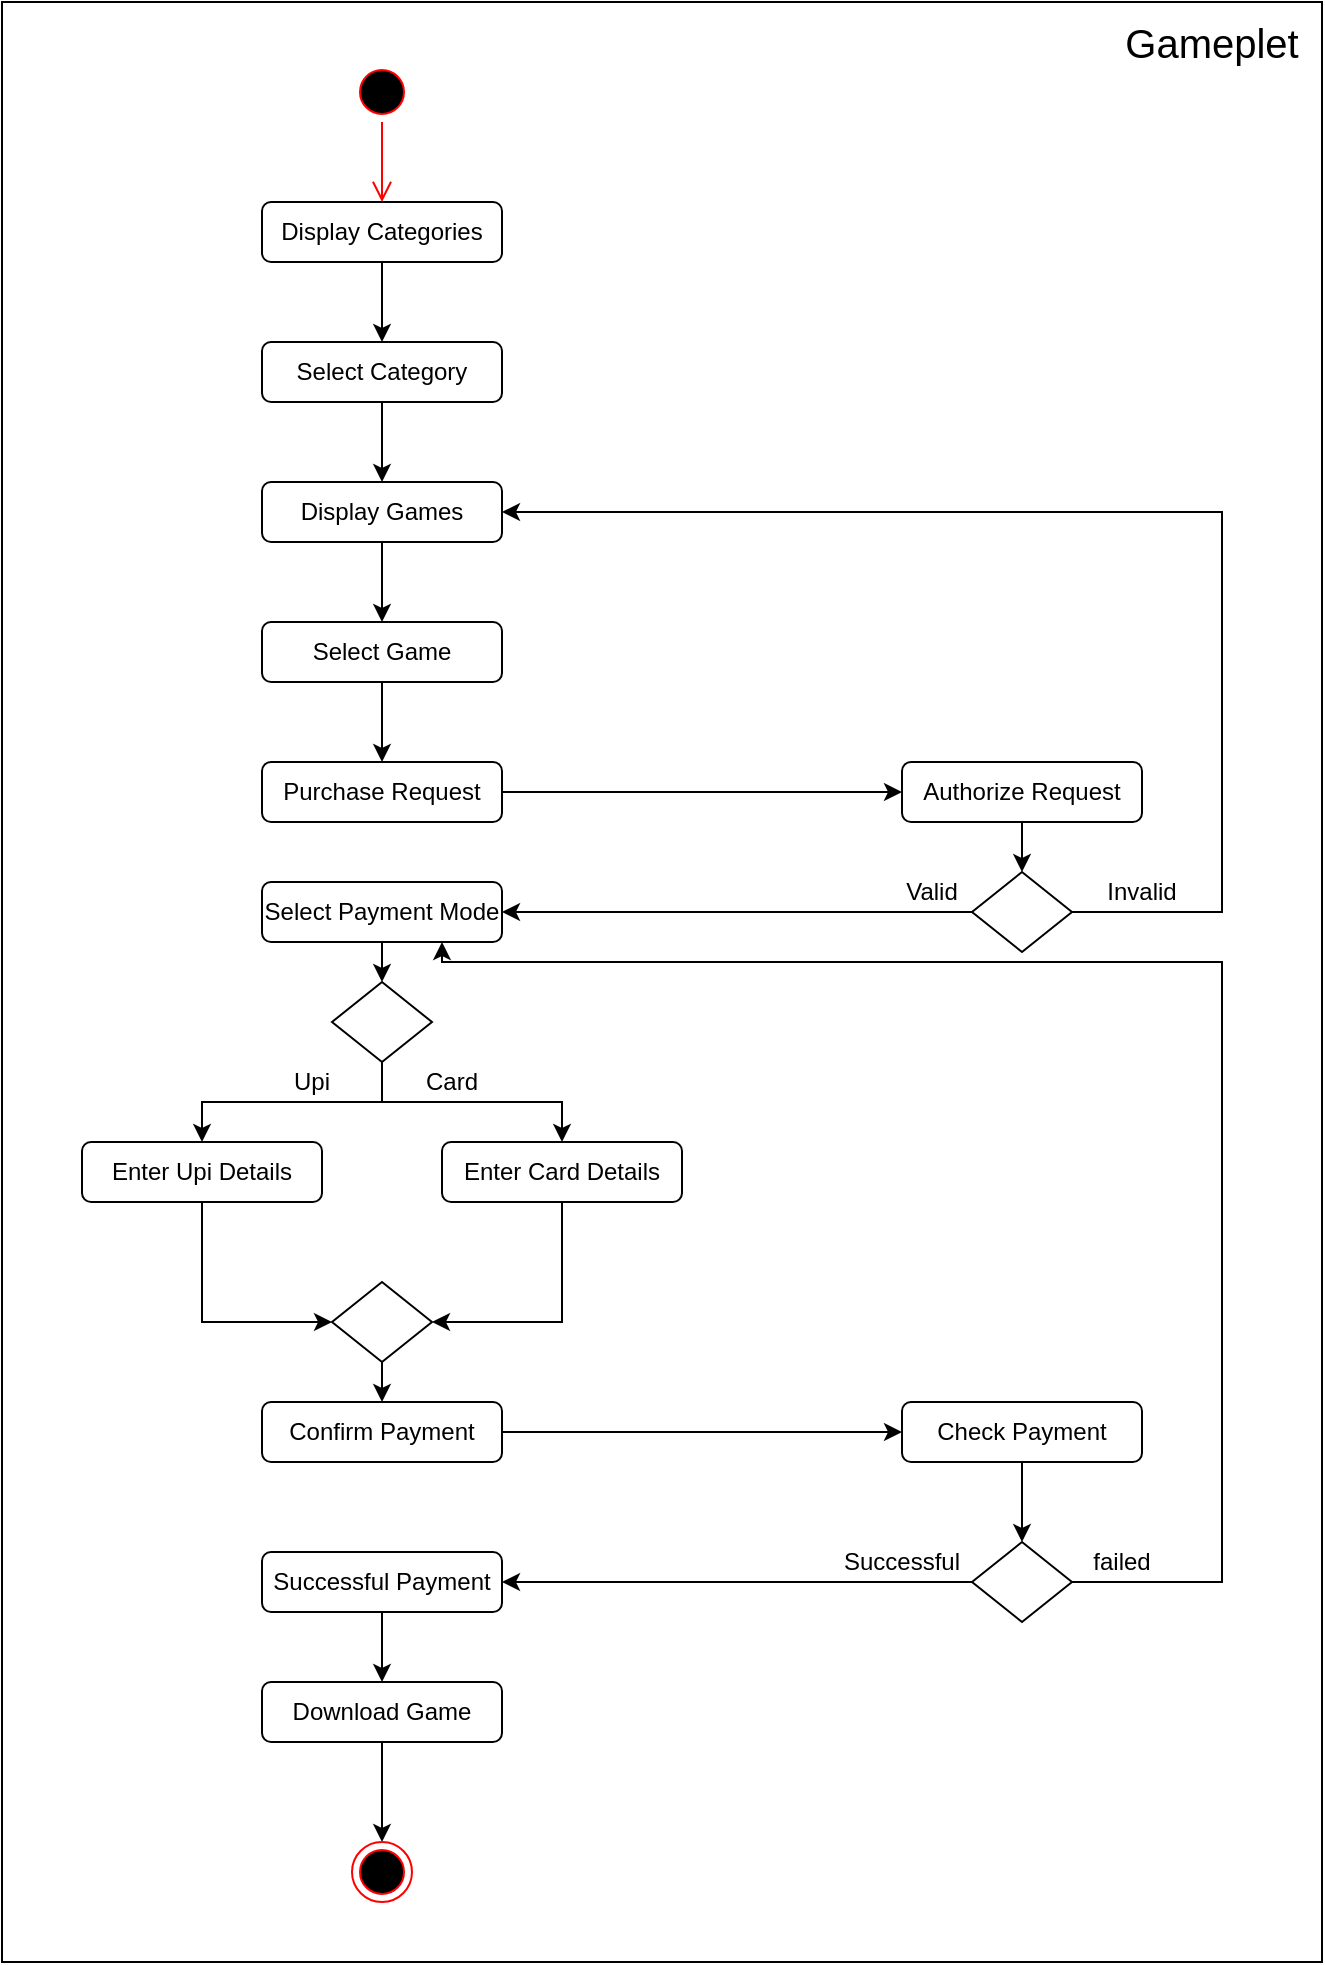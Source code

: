 <mxfile version="12.5.5" type="device"><diagram id="2mPJjauM7yPsa8ydU8sV" name="Page-1"><mxGraphModel dx="1240" dy="619" grid="1" gridSize="10" guides="1" tooltips="1" connect="1" arrows="1" fold="1" page="1" pageScale="1" pageWidth="850" pageHeight="1100" math="0" shadow="0"><root><mxCell id="0"/><mxCell id="1" parent="0"/><mxCell id="V_jf9fbdypM-vy-n-8pM-8" style="edgeStyle=orthogonalEdgeStyle;rounded=0;orthogonalLoop=1;jettySize=auto;html=1;entryX=0.5;entryY=0;entryDx=0;entryDy=0;" parent="1" source="V_jf9fbdypM-vy-n-8pM-2" target="V_jf9fbdypM-vy-n-8pM-4" edge="1"><mxGeometry relative="1" as="geometry"/></mxCell><mxCell id="V_jf9fbdypM-vy-n-8pM-2" value="Display Categories" style="rounded=1;whiteSpace=wrap;html=1;strokeWidth=1;fillColor=none;gradientColor=none;" parent="1" vertex="1"><mxGeometry x="230" y="190" width="120" height="30" as="geometry"/></mxCell><mxCell id="V_jf9fbdypM-vy-n-8pM-11" style="edgeStyle=orthogonalEdgeStyle;rounded=0;orthogonalLoop=1;jettySize=auto;html=1;" parent="1" source="V_jf9fbdypM-vy-n-8pM-4" target="V_jf9fbdypM-vy-n-8pM-9" edge="1"><mxGeometry relative="1" as="geometry"/></mxCell><mxCell id="V_jf9fbdypM-vy-n-8pM-4" value="Select Category" style="rounded=1;whiteSpace=wrap;html=1;strokeWidth=1;fillColor=none;gradientColor=none;" parent="1" vertex="1"><mxGeometry x="230" y="260" width="120" height="30" as="geometry"/></mxCell><mxCell id="V_jf9fbdypM-vy-n-8pM-12" style="edgeStyle=orthogonalEdgeStyle;rounded=0;orthogonalLoop=1;jettySize=auto;html=1;" parent="1" source="V_jf9fbdypM-vy-n-8pM-9" target="V_jf9fbdypM-vy-n-8pM-10" edge="1"><mxGeometry relative="1" as="geometry"/></mxCell><mxCell id="V_jf9fbdypM-vy-n-8pM-9" value="Display Games" style="rounded=1;whiteSpace=wrap;html=1;strokeWidth=1;fillColor=none;gradientColor=none;" parent="1" vertex="1"><mxGeometry x="230" y="330" width="120" height="30" as="geometry"/></mxCell><mxCell id="V_jf9fbdypM-vy-n-8pM-14" style="edgeStyle=orthogonalEdgeStyle;rounded=0;orthogonalLoop=1;jettySize=auto;html=1;entryX=0.5;entryY=0;entryDx=0;entryDy=0;" parent="1" source="V_jf9fbdypM-vy-n-8pM-10" target="V_jf9fbdypM-vy-n-8pM-13" edge="1"><mxGeometry relative="1" as="geometry"/></mxCell><mxCell id="V_jf9fbdypM-vy-n-8pM-10" value="Select Game" style="rounded=1;whiteSpace=wrap;html=1;strokeWidth=1;fillColor=none;gradientColor=none;" parent="1" vertex="1"><mxGeometry x="230" y="400" width="120" height="30" as="geometry"/></mxCell><mxCell id="V_jf9fbdypM-vy-n-8pM-19" style="edgeStyle=orthogonalEdgeStyle;rounded=0;orthogonalLoop=1;jettySize=auto;html=1;entryX=0;entryY=0.5;entryDx=0;entryDy=0;" parent="1" source="V_jf9fbdypM-vy-n-8pM-13" target="V_jf9fbdypM-vy-n-8pM-15" edge="1"><mxGeometry relative="1" as="geometry"/></mxCell><mxCell id="V_jf9fbdypM-vy-n-8pM-13" value="Purchase Request" style="rounded=1;whiteSpace=wrap;html=1;strokeWidth=1;fillColor=none;gradientColor=none;" parent="1" vertex="1"><mxGeometry x="230" y="470" width="120" height="30" as="geometry"/></mxCell><mxCell id="V_jf9fbdypM-vy-n-8pM-18" style="edgeStyle=orthogonalEdgeStyle;rounded=0;orthogonalLoop=1;jettySize=auto;html=1;" parent="1" source="V_jf9fbdypM-vy-n-8pM-15" target="V_jf9fbdypM-vy-n-8pM-16" edge="1"><mxGeometry relative="1" as="geometry"/></mxCell><mxCell id="V_jf9fbdypM-vy-n-8pM-15" value="Authorize Request" style="rounded=1;whiteSpace=wrap;html=1;strokeWidth=1;fillColor=none;gradientColor=none;" parent="1" vertex="1"><mxGeometry x="550" y="470" width="120" height="30" as="geometry"/></mxCell><mxCell id="V_jf9fbdypM-vy-n-8pM-20" style="edgeStyle=orthogonalEdgeStyle;rounded=0;orthogonalLoop=1;jettySize=auto;html=1;" parent="1" source="V_jf9fbdypM-vy-n-8pM-16" target="V_jf9fbdypM-vy-n-8pM-17" edge="1"><mxGeometry relative="1" as="geometry"/></mxCell><mxCell id="V_jf9fbdypM-vy-n-8pM-21" style="edgeStyle=elbowEdgeStyle;rounded=0;orthogonalLoop=1;jettySize=auto;html=1;elbow=vertical;entryX=1;entryY=0.5;entryDx=0;entryDy=0;" parent="1" source="V_jf9fbdypM-vy-n-8pM-16" target="V_jf9fbdypM-vy-n-8pM-9" edge="1"><mxGeometry relative="1" as="geometry"><mxPoint x="360" y="345" as="targetPoint"/><Array as="points"><mxPoint x="710" y="450"/><mxPoint x="650" y="420"/><mxPoint x="390" y="345"/><mxPoint x="460" y="345"/><mxPoint x="660" y="430"/><mxPoint x="480" y="345"/></Array></mxGeometry></mxCell><mxCell id="V_jf9fbdypM-vy-n-8pM-16" value="" style="rhombus;whiteSpace=wrap;html=1;strokeWidth=1;fillColor=none;gradientColor=none;" parent="1" vertex="1"><mxGeometry x="585" y="525" width="50" height="40" as="geometry"/></mxCell><mxCell id="V_jf9fbdypM-vy-n-8pM-34" style="edgeStyle=elbowEdgeStyle;rounded=0;orthogonalLoop=1;jettySize=auto;elbow=vertical;html=1;entryX=0.5;entryY=0;entryDx=0;entryDy=0;" parent="1" source="V_jf9fbdypM-vy-n-8pM-17" target="V_jf9fbdypM-vy-n-8pM-23" edge="1"><mxGeometry relative="1" as="geometry"/></mxCell><mxCell id="V_jf9fbdypM-vy-n-8pM-17" value="Select Payment Mode" style="rounded=1;whiteSpace=wrap;html=1;strokeWidth=1;fillColor=none;gradientColor=none;" parent="1" vertex="1"><mxGeometry x="230" y="530" width="120" height="30" as="geometry"/></mxCell><mxCell id="V_jf9fbdypM-vy-n-8pM-36" style="edgeStyle=elbowEdgeStyle;rounded=0;orthogonalLoop=1;jettySize=auto;elbow=vertical;html=1;entryX=0.5;entryY=0;entryDx=0;entryDy=0;" parent="1" source="V_jf9fbdypM-vy-n-8pM-23" target="V_jf9fbdypM-vy-n-8pM-25" edge="1"><mxGeometry relative="1" as="geometry"/></mxCell><mxCell id="V_jf9fbdypM-vy-n-8pM-37" style="edgeStyle=elbowEdgeStyle;rounded=0;orthogonalLoop=1;jettySize=auto;elbow=vertical;html=1;entryX=0.5;entryY=0;entryDx=0;entryDy=0;" parent="1" source="V_jf9fbdypM-vy-n-8pM-23" target="V_jf9fbdypM-vy-n-8pM-24" edge="1"><mxGeometry relative="1" as="geometry"/></mxCell><mxCell id="V_jf9fbdypM-vy-n-8pM-23" value="" style="rhombus;whiteSpace=wrap;html=1;strokeWidth=1;fillColor=none;gradientColor=none;" parent="1" vertex="1"><mxGeometry x="265" y="580" width="50" height="40" as="geometry"/></mxCell><mxCell id="V_jf9fbdypM-vy-n-8pM-38" style="edgeStyle=elbowEdgeStyle;rounded=0;orthogonalLoop=1;jettySize=auto;html=1;entryX=0;entryY=0.5;entryDx=0;entryDy=0;exitX=0.5;exitY=1;exitDx=0;exitDy=0;" parent="1" source="V_jf9fbdypM-vy-n-8pM-24" target="V_jf9fbdypM-vy-n-8pM-26" edge="1"><mxGeometry relative="1" as="geometry"><Array as="points"><mxPoint x="200" y="720"/></Array></mxGeometry></mxCell><mxCell id="V_jf9fbdypM-vy-n-8pM-24" value="Enter Upi Details" style="rounded=1;whiteSpace=wrap;html=1;strokeWidth=1;fillColor=none;gradientColor=none;" parent="1" vertex="1"><mxGeometry x="140" y="660" width="120" height="30" as="geometry"/></mxCell><mxCell id="V_jf9fbdypM-vy-n-8pM-39" style="edgeStyle=elbowEdgeStyle;rounded=0;orthogonalLoop=1;jettySize=auto;elbow=vertical;html=1;exitX=0.5;exitY=1;exitDx=0;exitDy=0;entryX=1;entryY=0.5;entryDx=0;entryDy=0;" parent="1" source="V_jf9fbdypM-vy-n-8pM-25" target="V_jf9fbdypM-vy-n-8pM-26" edge="1"><mxGeometry relative="1" as="geometry"><mxPoint x="350" y="720" as="targetPoint"/><Array as="points"><mxPoint x="350" y="750"/></Array></mxGeometry></mxCell><mxCell id="V_jf9fbdypM-vy-n-8pM-25" value="Enter Card Details" style="rounded=1;whiteSpace=wrap;html=1;strokeWidth=1;fillColor=none;gradientColor=none;" parent="1" vertex="1"><mxGeometry x="320" y="660" width="120" height="30" as="geometry"/></mxCell><mxCell id="V_jf9fbdypM-vy-n-8pM-40" style="edgeStyle=elbowEdgeStyle;rounded=0;orthogonalLoop=1;jettySize=auto;elbow=vertical;html=1;entryX=0.5;entryY=0;entryDx=0;entryDy=0;" parent="1" source="V_jf9fbdypM-vy-n-8pM-26" target="V_jf9fbdypM-vy-n-8pM-27" edge="1"><mxGeometry relative="1" as="geometry"/></mxCell><mxCell id="V_jf9fbdypM-vy-n-8pM-26" value="" style="rhombus;whiteSpace=wrap;html=1;strokeWidth=1;fillColor=none;gradientColor=none;" parent="1" vertex="1"><mxGeometry x="265" y="730" width="50" height="40" as="geometry"/></mxCell><mxCell id="V_jf9fbdypM-vy-n-8pM-41" style="edgeStyle=elbowEdgeStyle;rounded=0;orthogonalLoop=1;jettySize=auto;elbow=vertical;html=1;entryX=0;entryY=0.5;entryDx=0;entryDy=0;" parent="1" source="V_jf9fbdypM-vy-n-8pM-27" target="V_jf9fbdypM-vy-n-8pM-28" edge="1"><mxGeometry relative="1" as="geometry"/></mxCell><mxCell id="V_jf9fbdypM-vy-n-8pM-27" value="Confirm Payment" style="rounded=1;whiteSpace=wrap;html=1;strokeWidth=1;fillColor=none;gradientColor=none;" parent="1" vertex="1"><mxGeometry x="230" y="790" width="120" height="30" as="geometry"/></mxCell><mxCell id="V_jf9fbdypM-vy-n-8pM-42" style="edgeStyle=elbowEdgeStyle;rounded=0;orthogonalLoop=1;jettySize=auto;elbow=vertical;html=1;entryX=0.5;entryY=0;entryDx=0;entryDy=0;" parent="1" source="V_jf9fbdypM-vy-n-8pM-28" target="V_jf9fbdypM-vy-n-8pM-29" edge="1"><mxGeometry relative="1" as="geometry"/></mxCell><mxCell id="V_jf9fbdypM-vy-n-8pM-28" value="Check Payment" style="rounded=1;whiteSpace=wrap;html=1;strokeWidth=1;fillColor=none;gradientColor=none;" parent="1" vertex="1"><mxGeometry x="550" y="790" width="120" height="30" as="geometry"/></mxCell><mxCell id="V_jf9fbdypM-vy-n-8pM-43" style="edgeStyle=elbowEdgeStyle;rounded=0;orthogonalLoop=1;jettySize=auto;elbow=vertical;html=1;entryX=1;entryY=0.5;entryDx=0;entryDy=0;" parent="1" source="V_jf9fbdypM-vy-n-8pM-29" target="V_jf9fbdypM-vy-n-8pM-31" edge="1"><mxGeometry relative="1" as="geometry"/></mxCell><mxCell id="V_jf9fbdypM-vy-n-8pM-46" style="rounded=0;orthogonalLoop=1;jettySize=auto;html=1;edgeStyle=orthogonalEdgeStyle;" parent="1" source="V_jf9fbdypM-vy-n-8pM-29" edge="1"><mxGeometry relative="1" as="geometry"><mxPoint x="320" y="560" as="targetPoint"/><Array as="points"><mxPoint x="710" y="880"/><mxPoint x="710" y="570"/><mxPoint x="320" y="570"/></Array></mxGeometry></mxCell><mxCell id="V_jf9fbdypM-vy-n-8pM-29" value="" style="rhombus;whiteSpace=wrap;html=1;strokeWidth=1;fillColor=none;gradientColor=none;" parent="1" vertex="1"><mxGeometry x="585" y="860" width="50" height="40" as="geometry"/></mxCell><mxCell id="V_jf9fbdypM-vy-n-8pM-44" style="edgeStyle=elbowEdgeStyle;rounded=0;orthogonalLoop=1;jettySize=auto;elbow=vertical;html=1;entryX=0.5;entryY=0;entryDx=0;entryDy=0;" parent="1" source="V_jf9fbdypM-vy-n-8pM-31" target="V_jf9fbdypM-vy-n-8pM-32" edge="1"><mxGeometry relative="1" as="geometry"/></mxCell><mxCell id="V_jf9fbdypM-vy-n-8pM-31" value="Successful Payment" style="rounded=1;whiteSpace=wrap;html=1;strokeWidth=1;fillColor=none;gradientColor=none;" parent="1" vertex="1"><mxGeometry x="230" y="865" width="120" height="30" as="geometry"/></mxCell><mxCell id="V_jf9fbdypM-vy-n-8pM-45" style="edgeStyle=elbowEdgeStyle;rounded=0;orthogonalLoop=1;jettySize=auto;elbow=vertical;html=1;entryX=0.5;entryY=0;entryDx=0;entryDy=0;" parent="1" source="V_jf9fbdypM-vy-n-8pM-32" edge="1"><mxGeometry relative="1" as="geometry"><mxPoint x="290" y="1010" as="targetPoint"/></mxGeometry></mxCell><mxCell id="V_jf9fbdypM-vy-n-8pM-32" value="Download Game" style="rounded=1;whiteSpace=wrap;html=1;strokeWidth=1;fillColor=none;gradientColor=none;" parent="1" vertex="1"><mxGeometry x="230" y="930" width="120" height="30" as="geometry"/></mxCell><mxCell id="V_jf9fbdypM-vy-n-8pM-47" value="" style="ellipse;html=1;shape=endState;fillColor=#000000;strokeColor=#ff0000;" parent="1" vertex="1"><mxGeometry x="275" y="1010" width="30" height="30" as="geometry"/></mxCell><mxCell id="V_jf9fbdypM-vy-n-8pM-49" value="Invalid" style="text;html=1;strokeColor=none;fillColor=none;align=center;verticalAlign=middle;whiteSpace=wrap;rounded=0;" parent="1" vertex="1"><mxGeometry x="650" y="525" width="40" height="20" as="geometry"/></mxCell><mxCell id="V_jf9fbdypM-vy-n-8pM-50" value="Valid" style="text;html=1;strokeColor=none;fillColor=none;align=center;verticalAlign=middle;whiteSpace=wrap;rounded=0;" parent="1" vertex="1"><mxGeometry x="545" y="525" width="40" height="20" as="geometry"/></mxCell><mxCell id="V_jf9fbdypM-vy-n-8pM-51" value="Upi" style="text;html=1;strokeColor=none;fillColor=none;align=center;verticalAlign=middle;whiteSpace=wrap;rounded=0;" parent="1" vertex="1"><mxGeometry x="235" y="620" width="40" height="20" as="geometry"/></mxCell><mxCell id="V_jf9fbdypM-vy-n-8pM-53" value="Card" style="text;html=1;strokeColor=none;fillColor=none;align=center;verticalAlign=middle;whiteSpace=wrap;rounded=0;" parent="1" vertex="1"><mxGeometry x="305" y="620" width="40" height="20" as="geometry"/></mxCell><mxCell id="V_jf9fbdypM-vy-n-8pM-54" value="Successful" style="text;html=1;strokeColor=none;fillColor=none;align=center;verticalAlign=middle;whiteSpace=wrap;rounded=0;" parent="1" vertex="1"><mxGeometry x="530" y="860" width="40" height="20" as="geometry"/></mxCell><mxCell id="V_jf9fbdypM-vy-n-8pM-56" value="failed" style="text;html=1;strokeColor=none;fillColor=none;align=center;verticalAlign=middle;whiteSpace=wrap;rounded=0;" parent="1" vertex="1"><mxGeometry x="640" y="860" width="40" height="20" as="geometry"/></mxCell><mxCell id="V_jf9fbdypM-vy-n-8pM-57" value="" style="ellipse;html=1;shape=startState;fillColor=#000000;strokeColor=#ff0000;" parent="1" vertex="1"><mxGeometry x="275" y="120" width="30" height="30" as="geometry"/></mxCell><mxCell id="V_jf9fbdypM-vy-n-8pM-58" value="" style="edgeStyle=orthogonalEdgeStyle;html=1;verticalAlign=bottom;endArrow=open;endSize=8;strokeColor=#ff0000;entryX=0.5;entryY=0;entryDx=0;entryDy=0;" parent="1" source="V_jf9fbdypM-vy-n-8pM-57" target="V_jf9fbdypM-vy-n-8pM-2" edge="1"><mxGeometry relative="1" as="geometry"><mxPoint x="85" y="430" as="targetPoint"/></mxGeometry></mxCell><mxCell id="MIvgcsJCrVp87BuWHzft-3" value="" style="rounded=0;whiteSpace=wrap;html=1;fillColor=none;" vertex="1" parent="1"><mxGeometry x="100" y="90" width="660" height="980" as="geometry"/></mxCell><mxCell id="MIvgcsJCrVp87BuWHzft-4" value="&lt;font style=&quot;font-size: 20px&quot;&gt;Gameplet&lt;/font&gt;" style="text;html=1;strokeColor=none;fillColor=none;align=center;verticalAlign=middle;whiteSpace=wrap;rounded=0;" vertex="1" parent="1"><mxGeometry x="650" y="90" width="110" height="40" as="geometry"/></mxCell></root></mxGraphModel></diagram></mxfile>
